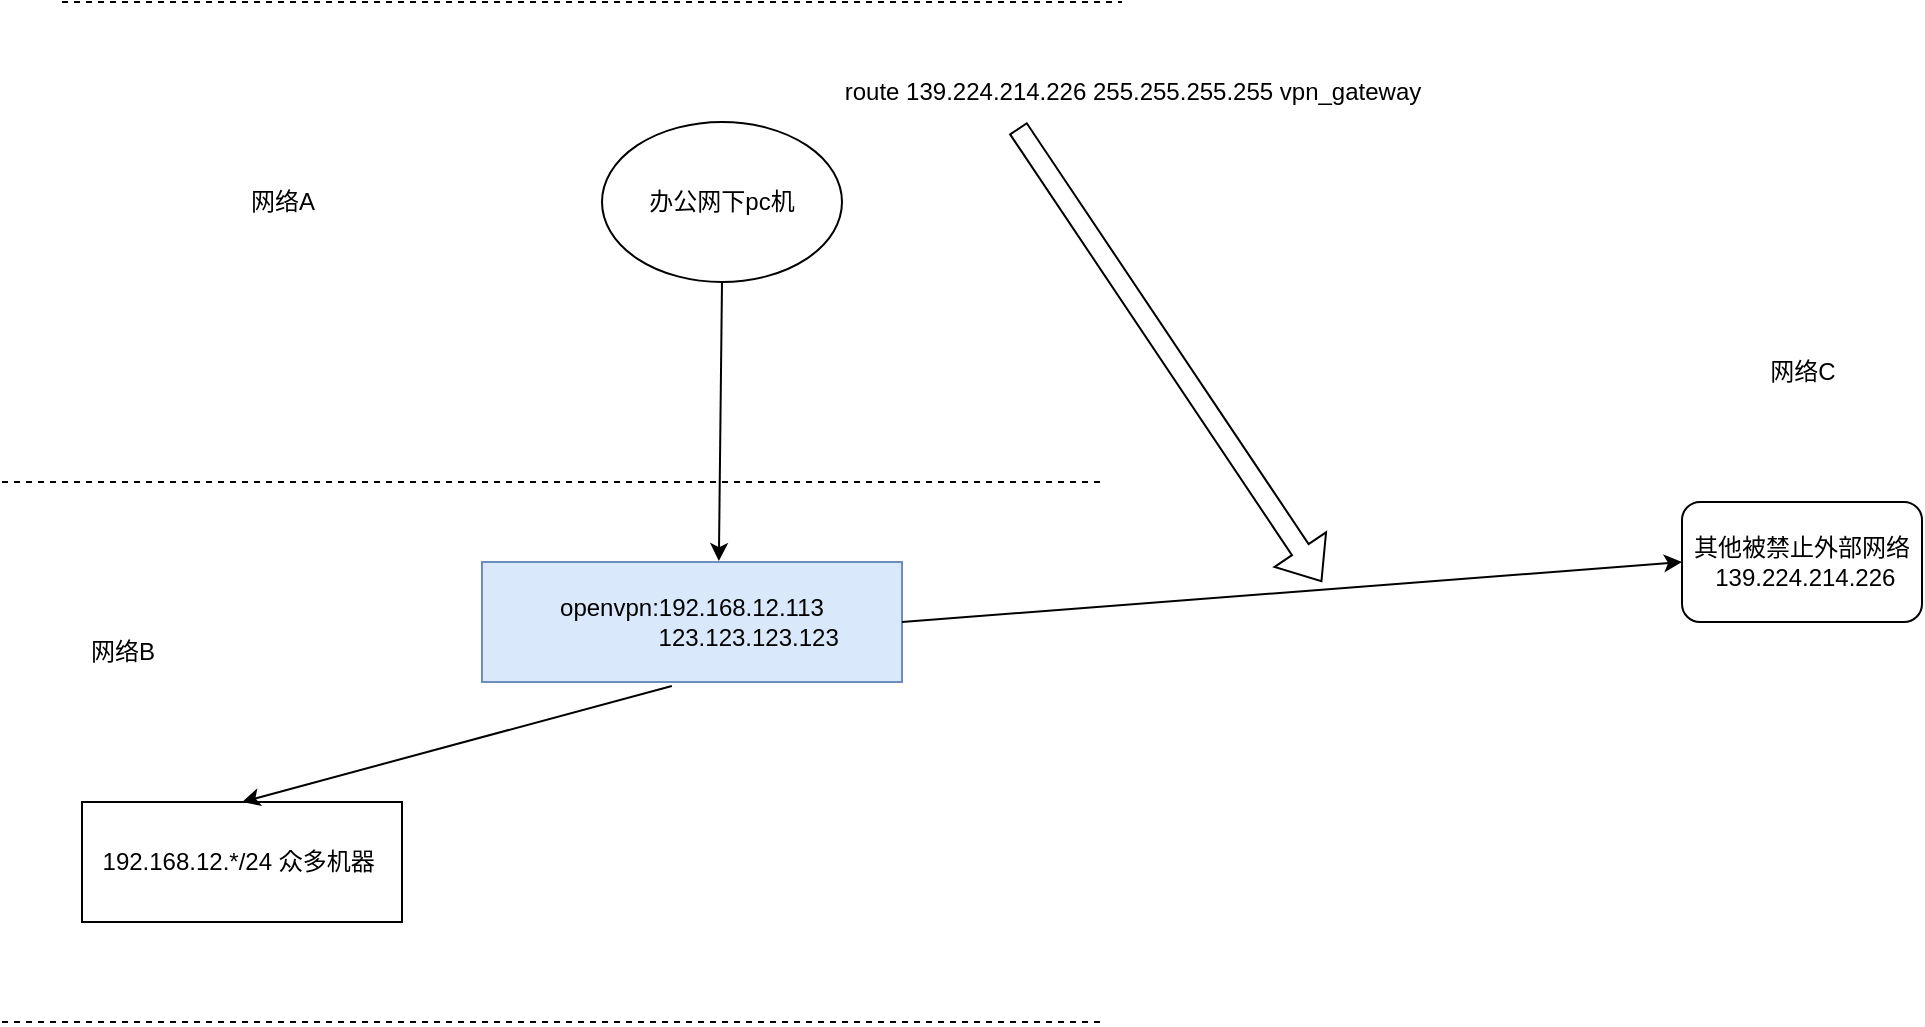 <mxfile version="21.6.8" type="github">
  <diagram name="第 1 页" id="FM2CN8p4M3AI7Re5K6Ih">
    <mxGraphModel dx="1434" dy="750" grid="1" gridSize="10" guides="1" tooltips="1" connect="1" arrows="1" fold="1" page="1" pageScale="1" pageWidth="827" pageHeight="1169" math="0" shadow="0">
      <root>
        <mxCell id="0" />
        <mxCell id="1" parent="0" />
        <mxCell id="uBaadjm4FNwj7PtIYWbP-2" value="openvpn:192.168.12.113&lt;br&gt;&lt;span style=&quot;white-space: pre;&quot;&gt;&#x9;&lt;/span&gt;&lt;span style=&quot;white-space: pre;&quot;&gt;&#x9;&lt;/span&gt;&amp;nbsp;123.123.123.123" style="rounded=0;whiteSpace=wrap;html=1;fillColor=#dae8fc;strokeColor=#6c8ebf;" parent="1" vertex="1">
          <mxGeometry x="260" y="330" width="210" height="60" as="geometry" />
        </mxCell>
        <mxCell id="uBaadjm4FNwj7PtIYWbP-5" value="办公网下pc机" style="ellipse;whiteSpace=wrap;html=1;" parent="1" vertex="1">
          <mxGeometry x="320" y="110" width="120" height="80" as="geometry" />
        </mxCell>
        <mxCell id="uBaadjm4FNwj7PtIYWbP-6" value="192.168.12.*/24 众多机器&amp;nbsp;" style="rounded=0;whiteSpace=wrap;html=1;" parent="1" vertex="1">
          <mxGeometry x="60" y="450" width="160" height="60" as="geometry" />
        </mxCell>
        <mxCell id="uBaadjm4FNwj7PtIYWbP-7" value="其他被禁止外部网络&lt;br&gt;&amp;nbsp;139.224.214.226" style="rounded=1;whiteSpace=wrap;html=1;" parent="1" vertex="1">
          <mxGeometry x="860" y="300" width="120" height="60" as="geometry" />
        </mxCell>
        <mxCell id="uBaadjm4FNwj7PtIYWbP-12" value="" style="endArrow=classic;html=1;rounded=0;entryX=0.564;entryY=-0.008;entryDx=0;entryDy=0;entryPerimeter=0;exitX=0.5;exitY=1;exitDx=0;exitDy=0;" parent="1" source="uBaadjm4FNwj7PtIYWbP-5" target="uBaadjm4FNwj7PtIYWbP-2" edge="1">
          <mxGeometry width="50" height="50" relative="1" as="geometry">
            <mxPoint x="388.634" y="192.016" as="sourcePoint" />
            <mxPoint x="341.37" y="330" as="targetPoint" />
          </mxGeometry>
        </mxCell>
        <mxCell id="uBaadjm4FNwj7PtIYWbP-13" value="" style="endArrow=none;dashed=1;html=1;rounded=0;" parent="1" edge="1">
          <mxGeometry width="50" height="50" relative="1" as="geometry">
            <mxPoint x="20" y="290" as="sourcePoint" />
            <mxPoint x="570" y="290" as="targetPoint" />
          </mxGeometry>
        </mxCell>
        <mxCell id="uBaadjm4FNwj7PtIYWbP-14" value="" style="endArrow=none;dashed=1;html=1;rounded=0;" parent="1" edge="1">
          <mxGeometry width="50" height="50" relative="1" as="geometry">
            <mxPoint x="20" y="560" as="sourcePoint" />
            <mxPoint x="570" y="560" as="targetPoint" />
          </mxGeometry>
        </mxCell>
        <mxCell id="uBaadjm4FNwj7PtIYWbP-17" value="" style="endArrow=none;dashed=1;html=1;rounded=0;" parent="1" edge="1">
          <mxGeometry width="50" height="50" relative="1" as="geometry">
            <mxPoint x="50" y="50" as="sourcePoint" />
            <mxPoint x="580" y="50" as="targetPoint" />
            <Array as="points">
              <mxPoint x="400" y="50" />
            </Array>
          </mxGeometry>
        </mxCell>
        <mxCell id="uBaadjm4FNwj7PtIYWbP-18" value="网络A" style="text;html=1;align=center;verticalAlign=middle;resizable=0;points=[];autosize=1;strokeColor=none;fillColor=none;" parent="1" vertex="1">
          <mxGeometry x="130" y="135" width="60" height="30" as="geometry" />
        </mxCell>
        <mxCell id="uBaadjm4FNwj7PtIYWbP-19" value="网络B" style="text;html=1;align=center;verticalAlign=middle;resizable=0;points=[];autosize=1;strokeColor=none;fillColor=none;" parent="1" vertex="1">
          <mxGeometry x="50" y="360" width="60" height="30" as="geometry" />
        </mxCell>
        <mxCell id="uBaadjm4FNwj7PtIYWbP-20" value="网络C" style="text;html=1;align=center;verticalAlign=middle;resizable=0;points=[];autosize=1;strokeColor=none;fillColor=none;" parent="1" vertex="1">
          <mxGeometry x="890" y="220" width="60" height="30" as="geometry" />
        </mxCell>
        <mxCell id="uBaadjm4FNwj7PtIYWbP-21" value="" style="endArrow=classic;html=1;rounded=0;entryX=0.5;entryY=0;entryDx=0;entryDy=0;exitX=0.452;exitY=1.033;exitDx=0;exitDy=0;exitPerimeter=0;" parent="1" source="uBaadjm4FNwj7PtIYWbP-2" target="uBaadjm4FNwj7PtIYWbP-6" edge="1">
          <mxGeometry width="50" height="50" relative="1" as="geometry">
            <mxPoint x="440" y="410" as="sourcePoint" />
            <mxPoint x="490" y="360" as="targetPoint" />
          </mxGeometry>
        </mxCell>
        <mxCell id="uBaadjm4FNwj7PtIYWbP-26" value="" style="endArrow=classic;html=1;rounded=0;entryX=0;entryY=0.5;entryDx=0;entryDy=0;exitX=1;exitY=0.5;exitDx=0;exitDy=0;" parent="1" source="uBaadjm4FNwj7PtIYWbP-2" target="uBaadjm4FNwj7PtIYWbP-7" edge="1">
          <mxGeometry width="50" height="50" relative="1" as="geometry">
            <mxPoint x="440" y="310" as="sourcePoint" />
            <mxPoint x="490" y="260" as="targetPoint" />
          </mxGeometry>
        </mxCell>
        <mxCell id="uBaadjm4FNwj7PtIYWbP-27" value="route&amp;nbsp;139.224.214.226&amp;nbsp;255.255.255.255 vpn_gateway" style="text;html=1;align=center;verticalAlign=middle;resizable=0;points=[];autosize=1;strokeColor=none;fillColor=none;" parent="1" vertex="1">
          <mxGeometry x="430" y="80" width="310" height="30" as="geometry" />
        </mxCell>
        <mxCell id="uBaadjm4FNwj7PtIYWbP-29" value="" style="shape=flexArrow;endArrow=classic;html=1;rounded=0;exitX=0.316;exitY=1.1;exitDx=0;exitDy=0;exitPerimeter=0;" parent="1" source="uBaadjm4FNwj7PtIYWbP-27" edge="1">
          <mxGeometry width="50" height="50" relative="1" as="geometry">
            <mxPoint x="530" y="185" as="sourcePoint" />
            <mxPoint x="680" y="340" as="targetPoint" />
          </mxGeometry>
        </mxCell>
      </root>
    </mxGraphModel>
  </diagram>
</mxfile>
